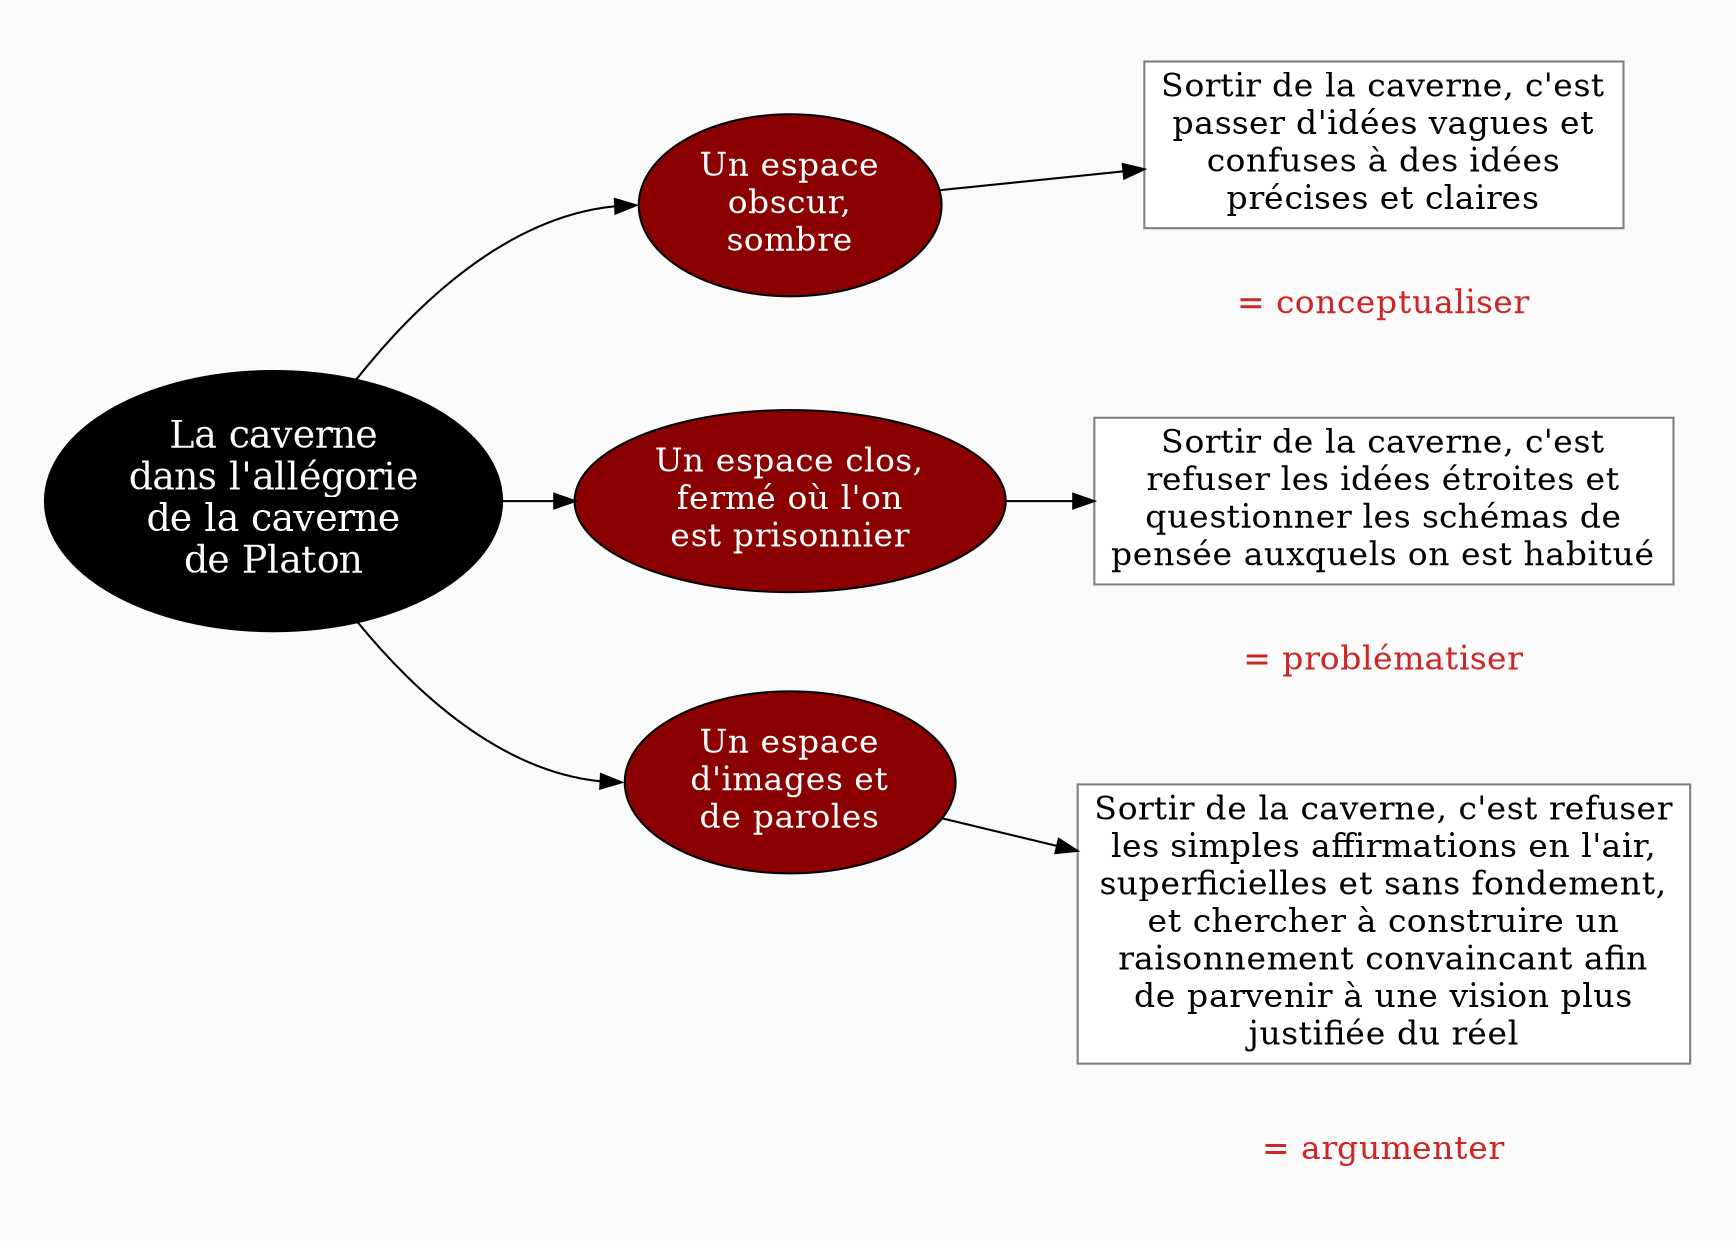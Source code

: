 digraph G {
// Template : diagram
// Usage : introduction à la philosophie
// Référence : Platon, La République

ratio=0.7
rankdir=LR
splines=true
//splines=curved
bgcolor=grey98
pad=0.3
style=filled
edge[minlen=4]
ranksep=0.1
nodesep=0.1 // valeur à changer ?



// NIVEAU 1
node[style=filled; fillcolor=12 ; fontcolor=white ; fontsize=18]
// a1[label=""]
a1[label="La caverne
dans l'allégorie
de la caverne
de Platon"]

// NIVEAU 2
node[style=filled;fillcolor=red4;fontcolor=white; fontsize=16]
// b1[label=""]
a1->{
b1[label="Un espace
obscur,
sombre"]    
b2[label="Un espace clos,
fermé où l'on
est prisonnier"]
b3[label="Un espace
d'images et
de paroles"]
}[headport=w]


// NIVEAU 3 (sans intermédiaire)
node [shape=box; style=filled;fillcolor=white;fontcolor=black;color=grey50]
// c1[label=""]

b1->c1
c1[label="Sortir de la caverne, c'est
passer d'idées vagues et
confuses à des idées
précises et claires"]

b2->c2
c2[label="Sortir de la caverne, c'est
refuser les idées étroites et
questionner les schémas de
pensée auxquels on est habitué"]

b3->c3
c3[label="Sortir de la caverne, c'est refuser
les simples affirmations en l'air,
superficielles et sans fondement,
et chercher à construire un
raisonnement convaincant afin
de parvenir à une vision plus
justifiée du réel"]

// INTERMEDIAIRE AVANT NIVEAU 3
node[style=filled;fillcolor=grey78;shape=oval]
// [arrowhead=none]
// bc1[label=""]

// NIVEAU 3 (avec intermédiaire)
node[style="filled";fillcolor=white;shape=box;color=grey50]
// c1[label=""]

// NIVEAU 4
node[style="filled, rounded";fillcolor=white;shape=box;color=grey50]
// d1[label=""]


// ETIQUETTES EN ROUGE
node[shape=plaintext;fontcolor=firebrick3;fillcolor=grey98]
// e1[label=< <B>= Titre</B><BR /><BR />Contenu<BR /> >]
// e1[label=""]
// ->e1[minlen=1;style=invis]

e1[label="= conceptualiser"]
{rank=same;c1->e1[minlen=1;style=invis]}
{rank=same;e1->c2[minlen=3;style=invis]}

e2[label="= problématiser"]
{rank=same;c2->e2[minlen=1;style=invis]}
{rank=same;e2->c3[minlen=3;style=invis]}

e3[label="= argumenter"]
{rank=same;c3->e3[minlen=1;style=invis]}


// Remarques
node[color=blue;shape=box;style=filled;margin=0.07;fontcolor=black;fontsize=13]
edge[color=blue;arrowhead="none";xlabel="";style=dashed]
// r1[label=""]
// {rank=same;->r1}
// {rank=same;r1->[dir=back]}


}


